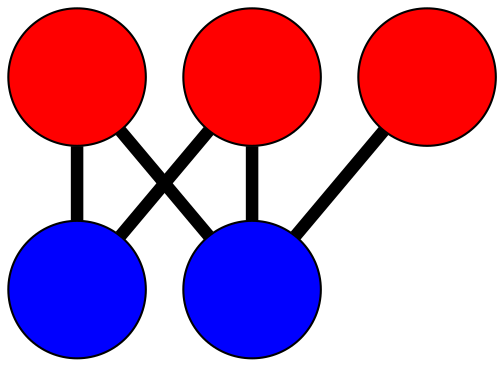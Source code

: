 graph G {
	graph [bb="-101.01,-138.2,93.117,116.67",
		overlap=false,
		sep=0.0,
		splines=true
	];
	node [color=black,
		fixedsize=true,
		fontname="Latin Modern Math",
		fontsize=42,
		height=.92,
		label="\N",
		penwidth=1,
		shape=circle,
		width=.92
	];
	edge [color=black,
		penwidth=6,
		style=bold
	];
	0	 [fillcolor=red,
		height=0.91667,
		label="",
		pos="-68.012,-3.5525",
		style=filled,
		width=0.91667];
	3	 [fillcolor=blue,
		height=0.91667,
		label="",
		pos="-47.408,83.666",
		style=filled,
		width=0.91667];
	0 -- 3	 [pos="-60.34,28.924 -58.601,36.286 -56.755,44.101 -55.018,51.452"];
	4	 [fillcolor=blue,
		height=0.91667,
		label="",
		pos="17.409,-31.189",
		style=filled,
		width=0.91667];
	0 -- 4	 [pos="-36.205,-13.843 -28.994,-16.176 -21.34,-18.652 -14.141,-20.982"];
	1	 [fillcolor=red,
		height=0.91667,
		label="",
		pos="37.895,56.272",
		style=filled,
		width=0.91667];
	1 -- 3	 [pos="6.1309,66.472 -1.0691,68.785 -8.7128,71.239 -15.902,73.548"];
	1 -- 4	 [pos="30.267,23.705 28.537,16.323 26.702,8.4855 24.975,1.1143"];
	2	 [fillcolor=red,
		height=0.91667,
		label="",
		pos="60.117,-105.2",
		style=filled,
		width=0.91667];
	2 -- 4	 [pos="43.483,-76.371 40.391,-71.014 37.161,-65.416 34.068,-60.057"];
}
